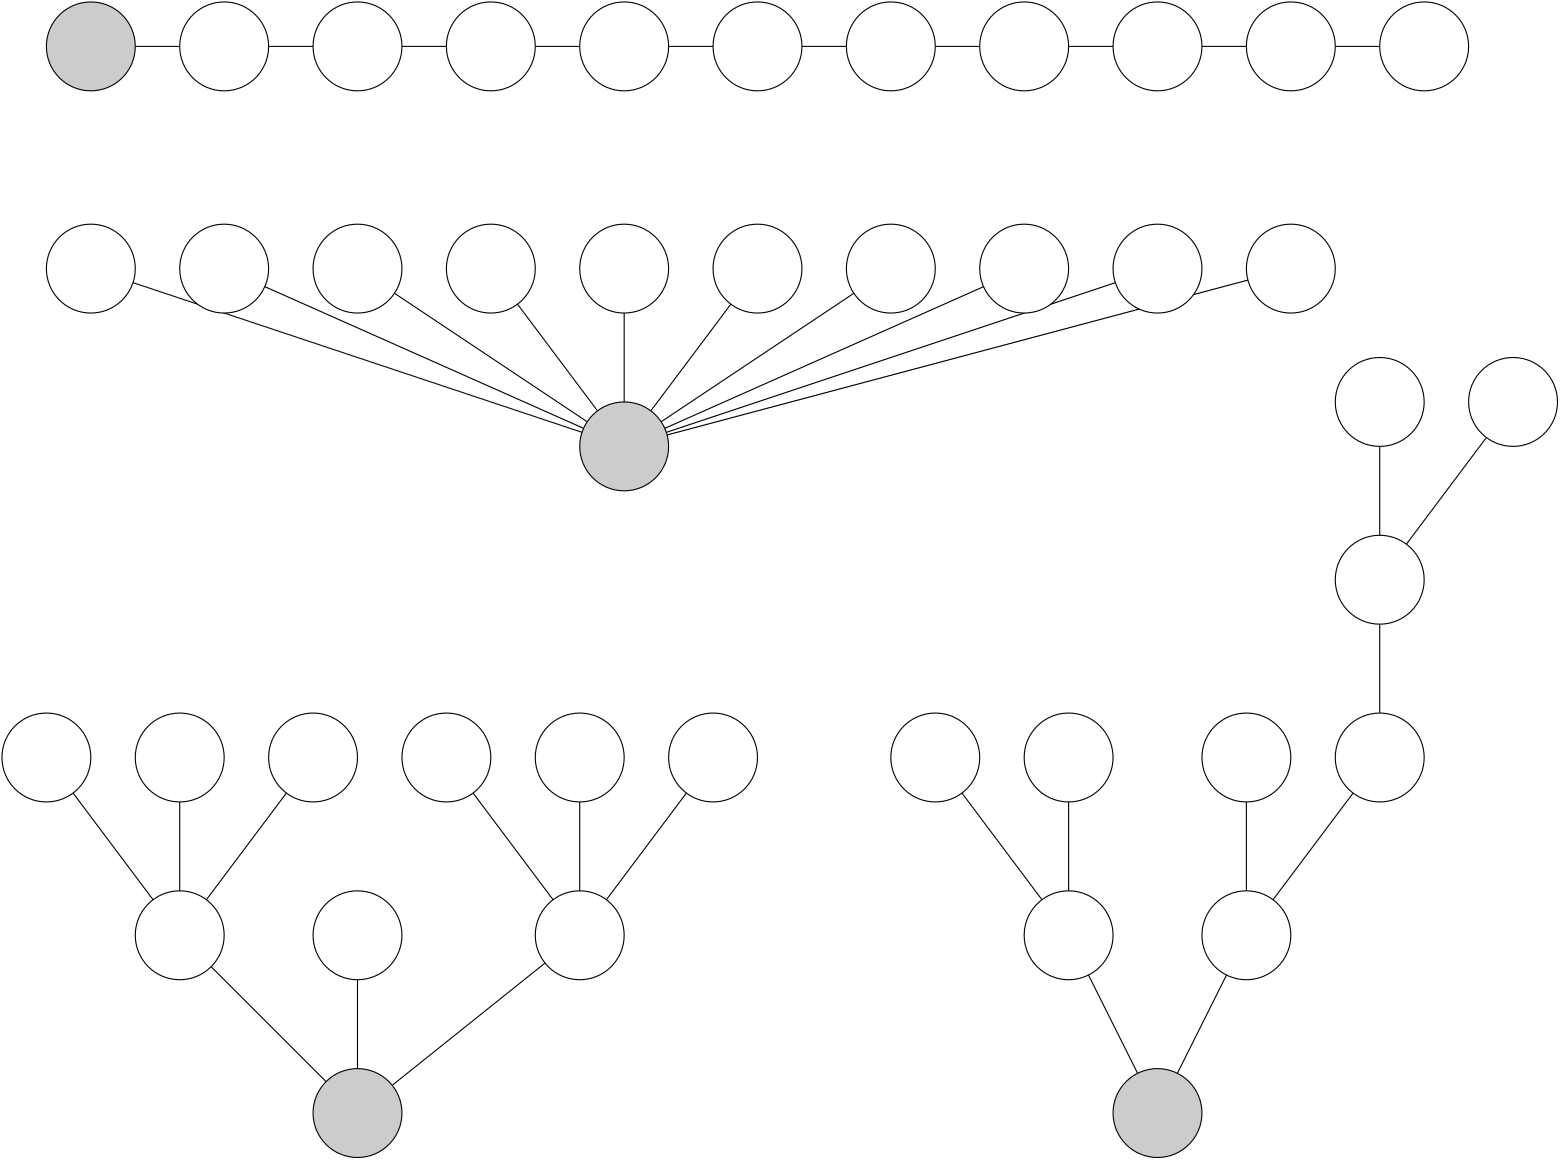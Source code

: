 <?xml version="1.0"?>
<!DOCTYPE ipe SYSTEM "ipe.dtd">
<ipe version="70218" creator="Ipe 7.2.23">
<info created="D:20210326143210" modified="D:20210326143210"/>
<ipestyle name="bettinacolors">
<color name="Bettina blue" value="0 0.4 0.796"/>
<color name="Bettina green" value="0.282 0.557 0"/>
<color name="Bettina red" value="0.836 0 0"/>
<color name="Bettina yellow" value="1 0.604 0"/>
</ipestyle>
<ipestyle name="tuecolors">
<color name="TUe aqua" value="0 0.675 0.51"/>
<color name="TUe blue" value="0 0.4 0.8"/>
<color name="TUe cyan" value="0 0.635 0.871"/>
<color name="TUe darkblue" value="0.063 0.063 0.451"/>
<color name="TUe darkpink" value="0.839 0 0.482"/>
<color name="TUe darkred" value="0.839 0 0.29"/>
<color name="TUe green" value="0.518 0.824 0"/>
<color name="TUe lime" value="0.808 0.875 0"/>
<color name="TUe marine" value="0 0.573 0.71"/>
<color name="TUe orange" value="1 0.604 0"/>
<color name="TUe purple" value="0.678 0.125 0.678"/>
<color name="TUe red" value="0.967 0.192 0.192"/>
<color name="TUe yellow" value="1 0.867 0"/>
</ipestyle>
<ipestyle name="extendedcolors">
<color name="CART 1" value="0.145 0.737 0.612"/>
<color name="CART 10" value="0.996 0.965 0.608"/>
<color name="CART 11" value="0.996 0.859 0.706"/>
<color name="CART 12" value="0.98 0.714 0.58"/>
<color name="CART 13" value="1 0.8 0.302"/>
<color name="CART 2" value="0.533 0.78 0.396"/>
<color name="CART 3" value="0.561 0.737 0.757"/>
<color name="CART 4" value="0.604 0.839 0.741"/>
<color name="CART 5" value="0.706 0.592 0.506"/>
<color name="CART 6" value="0.733 0.718 0.349"/>
<color name="CART 7" value="0.831 0.878 0.353"/>
<color name="CART 8" value="0.835 0.725 0.541"/>
<color name="CART 9" value="0.867 0.529 0.475"/>
<color name="CB brown" value="0.694 0.349 0.157"/>
<color name="CB dark blue" value="0.121 0.47 0.705"/>
<color name="CB dark green" value="0.2 0.627 0.172"/>
<color name="CB dark orange" value="1 0.498 0"/>
<color name="CB dark purple" value="0.415 0.239 0.603"/>
<color name="CB dark red" value="0.89 0.102 0.109"/>
<color name="CB light blue" value="0.651 0.807 0.89"/>
<color name="CB light green" value="0.698 0.874 0.541"/>
<color name="CB light orange" value="0.992 0.749 0.435"/>
<color name="CB light purple" value="0.792 0.698 0.839"/>
<color name="CB light red" value="0.984 0.603 0.6"/>
<color name="CB yellow" value="1 1 0.6"/>
<color name="Gray 0.0" value="0"/>
<color name="Gray 0.1" value="0.1"/>
<color name="Gray 0.2" value="0.2"/>
<color name="Gray 0.3" value="0.3"/>
<color name="Gray 0.4" value="0.4"/>
<color name="Gray 0.5" value="0.5"/>
<color name="Gray 0.6" value="0.6"/>
<color name="Gray 0.7" value="0.7"/>
<color name="Gray 0.8" value="0.8"/>
<color name="Gray 0.9" value="0.9"/>
<color name="Gray 1.0" value="1"/>
<dashstyle name="W dashed fat" value="[3 5.1] 0"/>
<dashstyle name="W dashed heavier" value="[2 3] 0"/>
<dashstyle name="W dashed normal" value="[1 1.7] 0"/>
<dashstyle name="W dashed ultrafat" value="[5 8.5] 0"/>
<dashstyle name="W dot fat" value="[0.01 2.4] 0"/>
<dashstyle name="W dot heavier" value="[0.01 1.6] 0"/>
<dashstyle name="W dot normal" value="[0.01 0.8] 0"/>
<dashstyle name="W dot ultrafat" value="[0.01 4] 0"/>
</ipestyle>
<ipestyle name="pptcolors">
<color name="PPT blue" value="0 0.459 0.965"/>
<color name="PPT gray" value="0.647"/>
<color name="PPT green" value="0 0.69 0.314"/>
<color name="PPT purple" value="0.439 0.188 0.627"/>
<color name="PPT red" value="0.753 0 0"/>
<color name="PPT yellow" value="1 0.753 0"/>
</ipestyle>
<ipestyle name="arrows">
<symbol name="arrow/circle(spx)" transformations="translations">
<path stroke="sym-stroke" pen="sym-pen">
0.5 0 0 0.5 0 0 e
</path>
</symbol>
<symbol name="arrow/disk(spx)" transformations="translations">
<group>
<path fill="sym-stroke">
0.5 0 0 0.5 0 0 e
</path>
<path stroke="sym-stroke" pen="sym-pen">
0.5 0 0 0.5 0 0 e
</path>
</group>
</symbol>
<symbol name="arrow/fdisk(spx)" transformations="translations">
<group>
<path fill="white">
0.5 0 0 0.5 0 0 e
</path>
<path stroke="sym-stroke" pen="sym-pen">
0.5 0 0 0.5 0 0 e
</path>
</group>
</symbol>
<symbol name="arrow/box(spx)" transformations="translations">
<path stroke="sym-stroke" pen="sym-pen">
-0.5 -0.5 m
0.5 -0.5 l
0.5 0.5 l
-0.5 0.5 l
h
</path>
</symbol>
<symbol name="arrow/square(spx)" transformations="translations">
<path fill="sym-stroke">
-0.5 -0.5 m
0.5 -0.5 l
0.5 0.5 l
-0.5 0.5 l
h
</path>
</symbol>
<symbol name="arrow/fsquare(spx)" transformations="translations">
<group>
<path fill="white">
-0.5 -0.5 m
0.5 -0.5 l
0.5 0.5 l
-0.5 0.5 l
h
</path>
<path stroke="sym-stroke" pen="sym-pen">
-0.5 -0.5 m
0.5 -0.5 l
0.5 0.5 l
-0.5 0.5 l
h
</path>
</group>
</symbol>
<symbol name="arrow/cross(spx)" transformations="translations">
<group>
<path stroke="sym-stroke" pen="sym-pen">
-0.5 -0.5 m
0.5 0.5 l
h
</path>
<path stroke="sym-stroke" pen="sym-pen">
-0.5 0.5 m
0.5 -0.5 l
h
</path>
</group>
</symbol>
<symbol name="arrow/whiskers(spx)" transformations="translations">
<path stroke="sym-stroke" pen="sym-pen">
0 -0.5 m
0 0.5 l
h
</path>
</symbol>
</ipestyle>
<ipestyle name="grids">
<anglesize name="10 deg" value="10"/>
<anglesize name="22.5 deg" value="22.5"/>
<anglesize name="30 deg" value="30"/>
<anglesize name="45 deg" value="45"/>
<anglesize name="5 deg" value="5"/>
<anglesize name="60 deg" value="60"/>
<anglesize name="90 deg" value="90"/>
<gridsize name="1 pt" value="1"/>
<gridsize name="10 pts (~3.5 mm)" value="10"/>
<gridsize name="14 pts (~5 mm)" value="14"/>
<gridsize name="16 pts (~6 mm)" value="16"/>
<gridsize name="2 pts" value="2"/>
<gridsize name="20 pts (~7 mm)" value="20"/>
<gridsize name="28 pts (~10 mm)" value="28"/>
<gridsize name="32 pts (~12 mm)" value="32"/>
<gridsize name="4 pts" value="4"/>
<gridsize name="56 pts (~20 mm)" value="56"/>
<gridsize name="8 pts (~3 mm)" value="8"/>
</ipestyle>
<ipestyle name="sizes">
<arrowsize name="large" value="10"/>
<arrowsize name="small" value="5"/>
<arrowsize name="tiny" value="3"/>
<pen name="1" value="1"/>
<pen name="10" value="10"/>
<pen name="2" value="2"/>
<pen name="3" value="3"/>
<pen name="4" value="4"/>
<pen name="5" value="5"/>
<pen name="6" value="6"/>
<pen name="7" value="7"/>
<pen name="8" value="8"/>
<pen name="9" value="9"/>
<pen name="fat" value="1.2"/>
<pen name="heavier" value="0.8"/>
<pen name="ultrafat" value="2"/>
<symbolsize name="1" value="1"/>
<symbolsize name="10" value="10"/>
<symbolsize name="2" value="2"/>
<symbolsize name="3" value="3"/>
<symbolsize name="4" value="4"/>
<symbolsize name="5" value="5"/>
<symbolsize name="6" value="6"/>
<symbolsize name="7" value="7"/>
<symbolsize name="8" value="8"/>
<symbolsize name="9" value="9"/>
<symbolsize name="large" value="5"/>
<symbolsize name="small" value="2"/>
<symbolsize name="tiny" value="1.1"/>
</ipestyle>
<ipestyle name="text">
<textsize name="Huge" value="\Huge"/>
<textsize name="LARGE" value="\LARGE"/>
<textsize name="Large" value="\Large"/>
<textsize name="footnote" value="\footnotesize"/>
<textsize name="huge" value="\huge"/>
<textsize name="large" value="\large"/>
<textsize name="small" value="\small"/>
<textsize name="tiny" value="\tiny"/>
<textstyle name="center" begin="\begin{center}" end="\end{center}"/>
<textstyle name="item" begin="\begin{itemize}\item{}" end="\end{itemize}"/>
<textstyle name="itemize" begin="\begin{itemize}" end="\end{itemize}"/>
</ipestyle>
<ipestyle name="transparency">
<opacity name="10%" value="0.1"/>
<opacity name="20%" value="0.2"/>
<opacity name="30%" value="0.3"/>
<opacity name="40%" value="0.4"/>
<opacity name="50%" value="0.5"/>
<opacity name="60%" value="0.6"/>
<opacity name="70%" value="0.7"/>
<opacity name="80%" value="0.8"/>
<opacity name="90%" value="0.9"/>
</ipestyle>
<ipestyle name="trimmed">
<symbol name="arrow/arc(spx)">
<path stroke="sym-stroke" fill="sym-stroke" pen="sym-pen">
0 0 m
-1 0.333 l
-1 -0.333 l
h
</path>
</symbol>
<symbol name="arrow/farc(spx)">
<path stroke="sym-stroke" fill="white" pen="sym-pen">
0 0 m
-1 0.333 l
-1 -0.333 l
h
</path>
</symbol>
<symbol name="arrow/ptarc(spx)">
<path stroke="sym-stroke" fill="sym-stroke" pen="sym-pen">
0 0 m
-1 0.333 l
-0.8 0 l
-1 -0.333 l
h
</path>
</symbol>
<symbol name="arrow/fptarc(spx)">
<path stroke="sym-stroke" fill="white" pen="sym-pen">
0 0 m
-1 0.333 l
-0.8 0 l
-1 -0.333 l
h
</path>
</symbol>
<symbol name="mark/disk(sx)" transformations="translations">
<path fill="sym-stroke">
0.6 0 0 0.6 0 0 e
</path>
</symbol>
<symbol name="mark/circle(sx)" transformations="translations">
<path fill="sym-stroke">
0.6 0 0 0.6 0 0 e
0.4 0 0 0.4 0 0 e
</path>
</symbol>
<symbol name="mark/fdisk(sfx)" transformations="translations">
<group>
<path fill="sym-fill">
0.5 0 0 0.5 0 0 e
</path>
<path fill="sym-stroke" fillrule="eofill">
0.6 0 0 0.6 0 0 e
0.4 0 0 0.4 0 0 e
</path>
</group>
</symbol>
<symbol name="mark/box(sx)" transformations="translations">
<path fill="sym-stroke" fillrule="eofill">
-0.6 -0.6 m
0.6 -0.6 l
0.6 0.6 l
-0.6 0.6 l
h
-0.4 -0.4 m
0.4 -0.4 l
0.4 0.4 l
-0.4 0.4 l
h
</path>
</symbol>
<symbol name="mark/square(sx)" transformations="translations">
<path fill="sym-stroke">
-0.6 -0.6 m
0.6 -0.6 l
0.6 0.6 l
-0.6 0.6 l
h
</path>
</symbol>
<symbol name="mark/fsquare(sfx)" transformations="translations">
<group>
<path fill="sym-fill">
-0.5 -0.5 m
0.5 -0.5 l
0.5 0.5 l
-0.5 0.5 l
h
</path>
<path fill="sym-stroke" fillrule="eofill">
-0.6 -0.6 m
0.6 -0.6 l
0.6 0.6 l
-0.6 0.6 l
h
-0.4 -0.4 m
0.4 -0.4 l
0.4 0.4 l
-0.4 0.4 l
h
</path>
</group>
</symbol>
<symbol name="mark/cross(sx)" transformations="translations">
<group>
<path fill="sym-stroke">
-0.43 -0.57 m
0.57 0.43 l
0.43 0.57 l
-0.57 -0.43 l
h
</path>
<path fill="sym-stroke">
-0.43 0.57 m
0.57 -0.43 l
0.43 -0.57 l
-0.57 0.43 l
h
</path>
</group>
</symbol>
<symbol name="arrow/fnormal(spx)">
<path stroke="sym-stroke" fill="white" pen="sym-pen">
0 0 m
-1 0.333 l
-1 -0.333 l
h
</path>
</symbol>
<symbol name="arrow/pointed(spx)">
<path stroke="sym-stroke" fill="sym-stroke" pen="sym-pen">
0 0 m
-1 0.333 l
-0.8 0 l
-1 -0.333 l
h
</path>
</symbol>
<symbol name="arrow/fpointed(spx)">
<path stroke="sym-stroke" fill="white" pen="sym-pen">
0 0 m
-1 0.333 l
-0.8 0 l
-1 -0.333 l
h
</path>
</symbol>
<symbol name="arrow/linear(spx)">
<path stroke="sym-stroke" pen="sym-pen">
-1 0.333 m
0 0 l
-1 -0.333 l
</path>
</symbol>
<symbol name="arrow/fdouble(spx)">
<path stroke="sym-stroke" fill="white" pen="sym-pen">
0 0 m
-1 0.333 l
-1 -0.333 l
h
-1 0 m
-2 0.333 l
-2 -0.333 l
h
</path>
</symbol>
<symbol name="arrow/double(spx)">
<path stroke="sym-stroke" fill="sym-stroke" pen="sym-pen">
0 0 m
-1 0.333 l
-1 -0.333 l
h
-1 0 m
-2 0.333 l
-2 -0.333 l
h
</path>
</symbol>
<tiling name="falling" angle="-60" step="4" width="1"/>
<tiling name="rising" angle="30" step="4" width="1"/>
</ipestyle>
<page>
<layer name="alpha"/>
<view layers="alpha" active="alpha"/>
<path layer="alpha" matrix="1 0 0 1 464 64" stroke="black" fill="white" cap="1" join="1">
64 384 m
64 448 l
</path>
<path matrix="1.5 0 0 1 240 64" stroke="black" fill="white" cap="1" join="1">
192 384 m
224 448 l
</path>
<path stroke="black" fill="white" cap="1" join="1">
64 640 m
544 640 l
</path>
<path matrix="1 0 0 1 32 -64" stroke="black" fill="white" cap="1" join="1">
128 320 m
128 384 l
</path>
<path matrix="1 0 0 1 32 -64" stroke="black" fill="white" cap="1" join="1">
128 320 m
64 384 l
</path>
<path matrix="1 0 0 1 32 -64" stroke="black" fill="white" cap="1" join="1">
64 384 m
16 448 l
</path>
<path matrix="1 0 0 1 32 -64" stroke="black" fill="white" cap="1" join="1">
64 384 m
64 448 l
</path>
<path matrix="1 0 0 1 32 -64" stroke="black" fill="white" cap="1" join="1">
64 384 m
112 448 l
</path>
<path matrix="1.25 0 0 1 0 -64" stroke="black" fill="white" cap="1" join="1">
128 320 m
192 384 l
</path>
<path matrix="1.5 0 0 1 -48 -64" stroke="black" fill="white" cap="1" join="1">
192 384 m
160 448 l
</path>
<path matrix="1 0 0 1 48 -64" stroke="black" fill="white" cap="1" join="1">
192 384 m
192 448 l
</path>
<path matrix="1.5 0 0 1 -48 -64" stroke="black" fill="white" cap="1" join="1">
192 384 m
224 448 l
</path>
<path matrix="1 0 0 1 -32 -192" stroke="black" fill="Gray 0.8" cap="1" join="1">
16 0 0 16 192 448 e
</path>
<path matrix="1 0 0 1 -32 -128" stroke="black" fill="1" cap="1" join="1">
16 0 0 16 192 448 e
</path>
<path matrix="1 0 0 1 -96 -128" stroke="black" fill="1" cap="1" join="1">
16 0 0 16 192 448 e
</path>
<path matrix="1 0 0 1 -144 -64" stroke="black" fill="1" cap="1" join="1">
16 0 0 16 192 448 e
</path>
<path matrix="1 0 0 1 -96 -64" stroke="black" fill="1" cap="1" join="1">
16 0 0 16 192 448 e
</path>
<path matrix="1 0 0 1 -48 -64" stroke="black" fill="1" cap="1" join="1">
16 0 0 16 192 448 e
</path>
<path matrix="1 0 0 1 0 -64" stroke="black" fill="1" cap="1" join="1">
16 0 0 16 192 448 e
</path>
<path matrix="1 0 0 1 48 -64" stroke="black" fill="1" cap="1" join="1">
16 0 0 16 192 448 e
</path>
<path matrix="1 0 0 1 96 -64" stroke="black" fill="1" cap="1" join="1">
16 0 0 16 192 448 e
</path>
<path matrix="1 0 0 1 48 -128" stroke="black" fill="1" cap="1" join="1">
16 0 0 16 192 448 e
</path>
<path matrix="1 0 0 1 0 -16" stroke="black" fill="white" cap="1" join="1">
256 512 m
256 576 l
</path>
<path matrix="1 0 0 1 0 -16" stroke="black" fill="white" cap="1" join="1">
208 576 m
256 512 l
</path>
<path matrix="1 0 0 1 0 -16" stroke="black" fill="white" cap="1" join="1">
256 512 m
160 576 l
</path>
<path matrix="1 0 0 1 0 -16" stroke="black" fill="white" cap="1" join="1">
112 576 m
256 512 l
</path>
<path matrix="1 0 0 1 0 -16" stroke="black" fill="white" cap="1" join="1">
256 512 m
64 576 l
</path>
<path matrix="1 0 0 1 0 -16" stroke="black" fill="white" cap="1" join="1">
304 576 m
256 512 l
</path>
<path matrix="1 0 0 1 0 -16" stroke="black" fill="white" cap="1" join="1">
256 512 m
352 576 l
</path>
<path matrix="1 0 0 1 0 -16" stroke="black" fill="white" cap="1" join="1">
400 576 m
256 512 l
</path>
<path matrix="1 0 0 1 0 -16" stroke="black" fill="white" cap="1" join="1">
256 512 m
448 576 l
</path>
<path matrix="1 0 0 1 0 -16" stroke="black" fill="white" cap="1" join="1">
496 576 m
256 512 l
</path>
<path matrix="1 0 0 1 64 48" stroke="black" fill="Gray 0.8" cap="1" join="1">
16 0 0 16 192 448 e
</path>
<path matrix="1 0 0 1 -128 112" stroke="black" fill="white" cap="1" join="1">
16 0 0 16 192 448 e
</path>
<path matrix="1 0 0 1 -80 112" stroke="black" fill="white" cap="1" join="1">
16 0 0 16 192 448 e
</path>
<path matrix="1 0 0 1 -32 112" stroke="black" fill="white" cap="1" join="1">
16 0 0 16 192 448 e
</path>
<path matrix="1 0 0 1 16 112" stroke="black" fill="white" cap="1" join="1">
16 0 0 16 192 448 e
</path>
<path matrix="1 0 0 1 64 112" stroke="black" fill="white" cap="1" join="1">
16 0 0 16 192 448 e
</path>
<path matrix="1 0 0 1 112 112" stroke="black" fill="white" cap="1" join="1">
16 0 0 16 192 448 e
</path>
<path matrix="1 0 0 1 160 112" stroke="black" fill="white" cap="1" join="1">
16 0 0 16 192 448 e
</path>
<path matrix="1 0 0 1 208 112" stroke="black" fill="white" cap="1" join="1">
16 0 0 16 192 448 e
</path>
<path matrix="1 0 0 1 256 112" stroke="black" fill="white" cap="1" join="1">
16 0 0 16 192 448 e
</path>
<path matrix="1 0 0 1 304 112" stroke="black" fill="white" cap="1" join="1">
16 0 0 16 192 448 e
</path>
<path matrix="1 0 0 1 -80 192" stroke="black" fill="white" cap="1" join="1">
16 0 0 16 192 448 e
</path>
<path matrix="1 0 0 1 -32 192" stroke="black" fill="white" cap="1" join="1">
16 0 0 16 192 448 e
</path>
<path matrix="1 0 0 1 16 192" stroke="black" fill="white" cap="1" join="1">
16 0 0 16 192 448 e
</path>
<path matrix="1 0 0 1 64 192" stroke="black" fill="white" cap="1" join="1">
16 0 0 16 192 448 e
</path>
<path matrix="1 0 0 1 112 192" stroke="black" fill="white" cap="1" join="1">
16 0 0 16 192 448 e
</path>
<path matrix="1 0 0 1 160 192" stroke="black" fill="white" cap="1" join="1">
16 0 0 16 192 448 e
</path>
<path matrix="1 0 0 1 208 192" stroke="black" fill="white" cap="1" join="1">
16 0 0 16 192 448 e
</path>
<path matrix="1 0 0 1 256 192" stroke="black" fill="white" cap="1" join="1">
16 0 0 16 192 448 e
</path>
<path matrix="1 0 0 1 304 192" stroke="black" fill="white" cap="1" join="1">
16 0 0 16 192 448 e
</path>
<path matrix="1 0 0 1 352 192" stroke="black" fill="white" cap="1" join="1">
16 0 0 16 192 448 e
</path>
<path matrix="1 0 0 1 -128 192" stroke="black" fill="Gray 0.8" cap="1" join="1">
16 0 0 16 192 448 e
</path>
<path matrix="0.5 0 0 1 384 -64" stroke="black" fill="white" cap="1" join="1">
128 320 m
64 384 l
</path>
<path matrix="1 0 0 1 352 -64" stroke="black" fill="white" cap="1" join="1">
64 384 m
16 448 l
</path>
<path matrix="1 0 0 1 352 -64" stroke="black" fill="white" cap="1" join="1">
64 384 m
64 448 l
</path>
<path matrix="0.5 0 0 1 384 -64" stroke="black" fill="white" cap="1" join="1">
128 320 m
192 384 l
</path>
<path matrix="1 0 0 1 288 -64" stroke="black" fill="white" cap="1" join="1">
192 384 m
192 448 l
</path>
<path matrix="1.5 0 0 1 192 -64" stroke="black" fill="white" cap="1" join="1">
192 384 m
224 448 l
</path>
<path matrix="1 0 0 1 256 -192" stroke="black" fill="Gray 0.8" cap="1" join="1">
16 0 0 16 192 448 e
</path>
<path matrix="1 0 0 1 224 -128" stroke="black" fill="1" cap="1" join="1">
16 0 0 16 192 448 e
</path>
<path matrix="1 0 0 1 176 -64" stroke="black" fill="1" cap="1" join="1">
16 0 0 16 192 448 e
</path>
<path matrix="1 0 0 1 224 -64" stroke="black" fill="1" cap="1" join="1">
16 0 0 16 192 448 e
</path>
<path matrix="1 0 0 1 288 -64" stroke="black" fill="1" cap="1" join="1">
16 0 0 16 192 448 e
</path>
<path matrix="1 0 0 1 288 -128" stroke="black" fill="1" cap="1" join="1">
16 0 0 16 192 448 e
</path>
<path matrix="1 0 0 1 464 0" stroke="black" fill="white" cap="1" join="1">
64 384 m
64 448 l
</path>
<path matrix="1 0 0 1 336 0" stroke="black" fill="1" cap="1" join="1">
16 0 0 16 192 448 e
</path>
<path matrix="1 0 0 1 384 64" stroke="black" fill="1" cap="1" join="1">
16 0 0 16 192 448 e
</path>
<path matrix="1 0 0 1 336 64" stroke="black" fill="1" cap="1" join="1">
16 0 0 16 192 448 e
</path>
<path matrix="1 0 0 1 336 -64" stroke="black" fill="1" cap="1" join="1">
16 0 0 16 192 448 e
</path>
</page>
</ipe>
